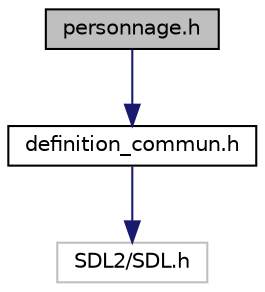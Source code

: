 digraph "personnage.h"
{
 // LATEX_PDF_SIZE
  edge [fontname="Helvetica",fontsize="10",labelfontname="Helvetica",labelfontsize="10"];
  node [fontname="Helvetica",fontsize="10",shape=record];
  Node1 [label="personnage.h",height=0.2,width=0.4,color="black", fillcolor="grey75", style="filled", fontcolor="black",tooltip="Fichier contenant toutes les définitions concernant le personnage."];
  Node1 -> Node2 [color="midnightblue",fontsize="10",style="solid",fontname="Helvetica"];
  Node2 [label="definition_commun.h",height=0.2,width=0.4,color="black", fillcolor="white", style="filled",URL="$d1/daa/definition__commun_8h.html",tooltip="Contient toutes les définitions communes à tout les fichiers."];
  Node2 -> Node3 [color="midnightblue",fontsize="10",style="solid",fontname="Helvetica"];
  Node3 [label="SDL2/SDL.h",height=0.2,width=0.4,color="grey75", fillcolor="white", style="filled",tooltip=" "];
}
